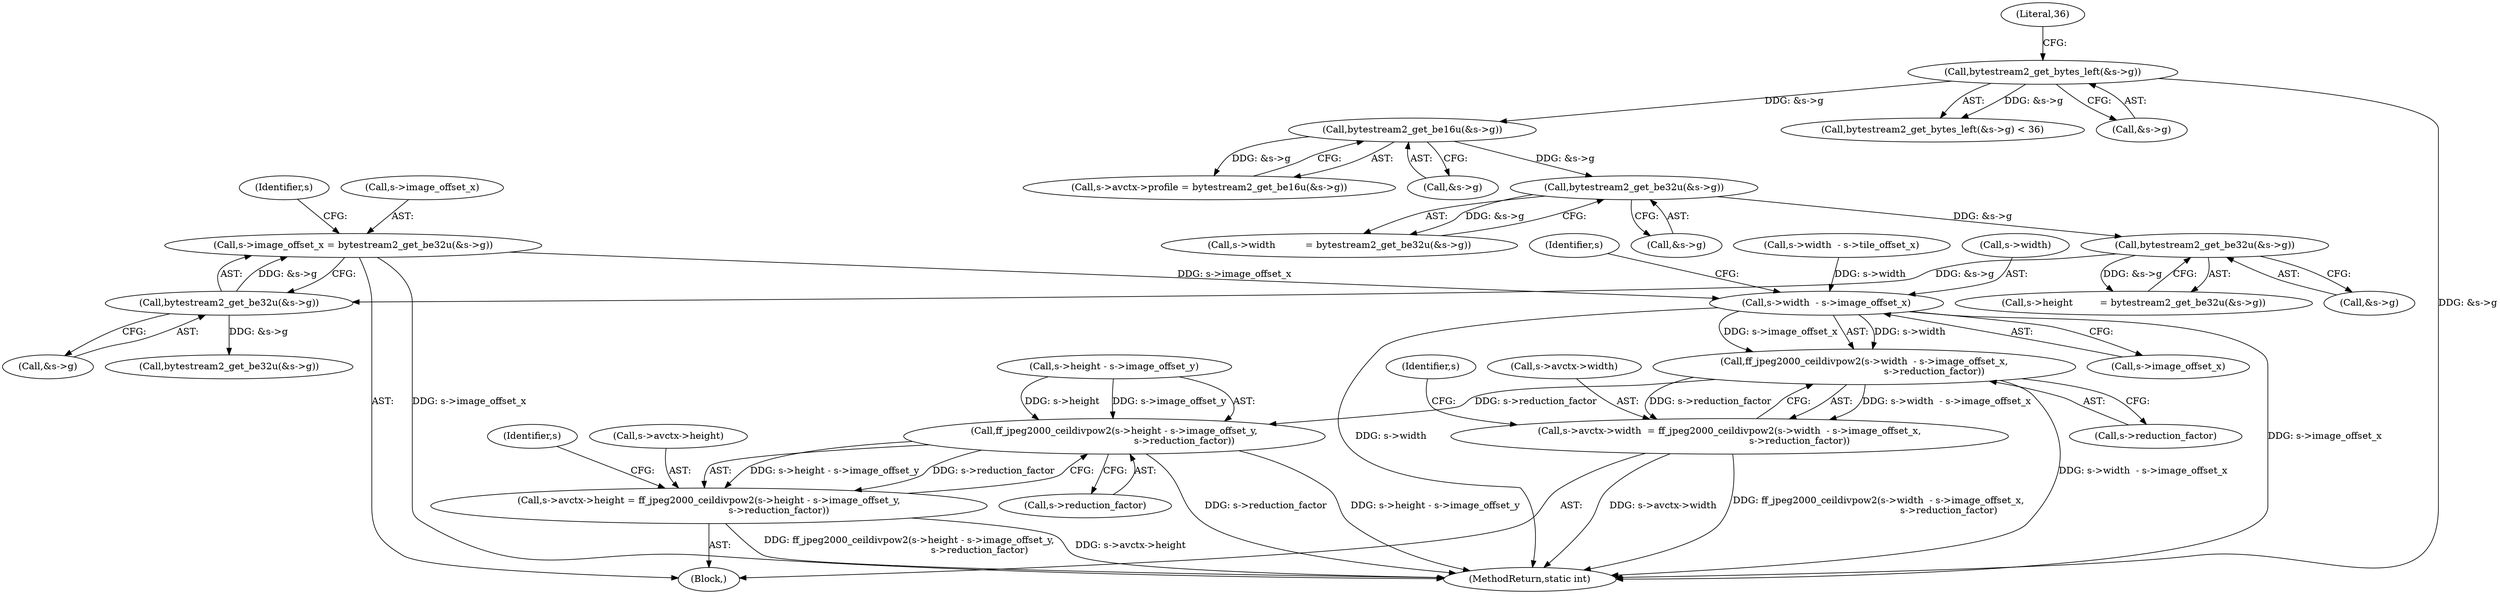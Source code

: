 digraph "0_FFmpeg_8bb11c3ca77b52e05a9ed1496a65f8a76e6e2d8f@pointer" {
"1000168" [label="(Call,s->image_offset_x = bytestream2_get_be32u(&s->g))"];
"1000172" [label="(Call,bytestream2_get_be32u(&s->g))"];
"1000163" [label="(Call,bytestream2_get_be32u(&s->g))"];
"1000154" [label="(Call,bytestream2_get_be32u(&s->g))"];
"1000145" [label="(Call,bytestream2_get_be16u(&s->g))"];
"1000131" [label="(Call,bytestream2_get_bytes_left(&s->g))"];
"1000614" [label="(Call,s->width  - s->image_offset_x)"];
"1000613" [label="(Call,ff_jpeg2000_ceildivpow2(s->width  - s->image_offset_x,\n                                               s->reduction_factor))"];
"1000607" [label="(Call,s->avctx->width  = ff_jpeg2000_ceildivpow2(s->width  - s->image_offset_x,\n                                               s->reduction_factor))"];
"1000630" [label="(Call,ff_jpeg2000_ceildivpow2(s->height - s->image_offset_y,\n                                               s->reduction_factor))"];
"1000624" [label="(Call,s->avctx->height = ff_jpeg2000_ceildivpow2(s->height - s->image_offset_y,\n                                               s->reduction_factor))"];
"1000139" [label="(Call,s->avctx->profile = bytestream2_get_be16u(&s->g))"];
"1000646" [label="(Identifier,s)"];
"1000622" [label="(Identifier,s)"];
"1000130" [label="(Call,bytestream2_get_bytes_left(&s->g) < 36)"];
"1000618" [label="(Call,s->image_offset_x)"];
"1000627" [label="(Identifier,s)"];
"1000155" [label="(Call,&s->g)"];
"1000164" [label="(Call,&s->g)"];
"1000136" [label="(Literal,36)"];
"1000169" [label="(Call,s->image_offset_x)"];
"1000631" [label="(Call,s->height - s->image_offset_y)"];
"1000146" [label="(Call,&s->g)"];
"1000621" [label="(Call,s->reduction_factor)"];
"1000608" [label="(Call,s->avctx->width)"];
"1000131" [label="(Call,bytestream2_get_bytes_left(&s->g))"];
"1000638" [label="(Call,s->reduction_factor)"];
"1000159" [label="(Call,s->height         = bytestream2_get_be32u(&s->g))"];
"1000630" [label="(Call,ff_jpeg2000_ceildivpow2(s->height - s->image_offset_y,\n                                               s->reduction_factor))"];
"1000168" [label="(Call,s->image_offset_x = bytestream2_get_be32u(&s->g))"];
"1000613" [label="(Call,ff_jpeg2000_ceildivpow2(s->width  - s->image_offset_x,\n                                               s->reduction_factor))"];
"1000163" [label="(Call,bytestream2_get_be32u(&s->g))"];
"1000470" [label="(Call,s->width  - s->tile_offset_x)"];
"1000154" [label="(Call,bytestream2_get_be32u(&s->g))"];
"1000179" [label="(Identifier,s)"];
"1000625" [label="(Call,s->avctx->height)"];
"1000614" [label="(Call,s->width  - s->image_offset_x)"];
"1000114" [label="(Block,)"];
"1000132" [label="(Call,&s->g)"];
"1000173" [label="(Call,&s->g)"];
"1000145" [label="(Call,bytestream2_get_be16u(&s->g))"];
"1000150" [label="(Call,s->width          = bytestream2_get_be32u(&s->g))"];
"1000607" [label="(Call,s->avctx->width  = ff_jpeg2000_ceildivpow2(s->width  - s->image_offset_x,\n                                               s->reduction_factor))"];
"1000172" [label="(Call,bytestream2_get_be32u(&s->g))"];
"1000615" [label="(Call,s->width)"];
"1000624" [label="(Call,s->avctx->height = ff_jpeg2000_ceildivpow2(s->height - s->image_offset_y,\n                                               s->reduction_factor))"];
"1000811" [label="(MethodReturn,static int)"];
"1000181" [label="(Call,bytestream2_get_be32u(&s->g))"];
"1000168" -> "1000114"  [label="AST: "];
"1000168" -> "1000172"  [label="CFG: "];
"1000169" -> "1000168"  [label="AST: "];
"1000172" -> "1000168"  [label="AST: "];
"1000179" -> "1000168"  [label="CFG: "];
"1000168" -> "1000811"  [label="DDG: s->image_offset_x"];
"1000172" -> "1000168"  [label="DDG: &s->g"];
"1000168" -> "1000614"  [label="DDG: s->image_offset_x"];
"1000172" -> "1000173"  [label="CFG: "];
"1000173" -> "1000172"  [label="AST: "];
"1000163" -> "1000172"  [label="DDG: &s->g"];
"1000172" -> "1000181"  [label="DDG: &s->g"];
"1000163" -> "1000159"  [label="AST: "];
"1000163" -> "1000164"  [label="CFG: "];
"1000164" -> "1000163"  [label="AST: "];
"1000159" -> "1000163"  [label="CFG: "];
"1000163" -> "1000159"  [label="DDG: &s->g"];
"1000154" -> "1000163"  [label="DDG: &s->g"];
"1000154" -> "1000150"  [label="AST: "];
"1000154" -> "1000155"  [label="CFG: "];
"1000155" -> "1000154"  [label="AST: "];
"1000150" -> "1000154"  [label="CFG: "];
"1000154" -> "1000150"  [label="DDG: &s->g"];
"1000145" -> "1000154"  [label="DDG: &s->g"];
"1000145" -> "1000139"  [label="AST: "];
"1000145" -> "1000146"  [label="CFG: "];
"1000146" -> "1000145"  [label="AST: "];
"1000139" -> "1000145"  [label="CFG: "];
"1000145" -> "1000139"  [label="DDG: &s->g"];
"1000131" -> "1000145"  [label="DDG: &s->g"];
"1000131" -> "1000130"  [label="AST: "];
"1000131" -> "1000132"  [label="CFG: "];
"1000132" -> "1000131"  [label="AST: "];
"1000136" -> "1000131"  [label="CFG: "];
"1000131" -> "1000811"  [label="DDG: &s->g"];
"1000131" -> "1000130"  [label="DDG: &s->g"];
"1000614" -> "1000613"  [label="AST: "];
"1000614" -> "1000618"  [label="CFG: "];
"1000615" -> "1000614"  [label="AST: "];
"1000618" -> "1000614"  [label="AST: "];
"1000622" -> "1000614"  [label="CFG: "];
"1000614" -> "1000811"  [label="DDG: s->image_offset_x"];
"1000614" -> "1000811"  [label="DDG: s->width"];
"1000614" -> "1000613"  [label="DDG: s->width"];
"1000614" -> "1000613"  [label="DDG: s->image_offset_x"];
"1000470" -> "1000614"  [label="DDG: s->width"];
"1000613" -> "1000607"  [label="AST: "];
"1000613" -> "1000621"  [label="CFG: "];
"1000621" -> "1000613"  [label="AST: "];
"1000607" -> "1000613"  [label="CFG: "];
"1000613" -> "1000811"  [label="DDG: s->width  - s->image_offset_x"];
"1000613" -> "1000607"  [label="DDG: s->width  - s->image_offset_x"];
"1000613" -> "1000607"  [label="DDG: s->reduction_factor"];
"1000613" -> "1000630"  [label="DDG: s->reduction_factor"];
"1000607" -> "1000114"  [label="AST: "];
"1000608" -> "1000607"  [label="AST: "];
"1000627" -> "1000607"  [label="CFG: "];
"1000607" -> "1000811"  [label="DDG: ff_jpeg2000_ceildivpow2(s->width  - s->image_offset_x,\n                                               s->reduction_factor)"];
"1000607" -> "1000811"  [label="DDG: s->avctx->width"];
"1000630" -> "1000624"  [label="AST: "];
"1000630" -> "1000638"  [label="CFG: "];
"1000631" -> "1000630"  [label="AST: "];
"1000638" -> "1000630"  [label="AST: "];
"1000624" -> "1000630"  [label="CFG: "];
"1000630" -> "1000811"  [label="DDG: s->reduction_factor"];
"1000630" -> "1000811"  [label="DDG: s->height - s->image_offset_y"];
"1000630" -> "1000624"  [label="DDG: s->height - s->image_offset_y"];
"1000630" -> "1000624"  [label="DDG: s->reduction_factor"];
"1000631" -> "1000630"  [label="DDG: s->height"];
"1000631" -> "1000630"  [label="DDG: s->image_offset_y"];
"1000624" -> "1000114"  [label="AST: "];
"1000625" -> "1000624"  [label="AST: "];
"1000646" -> "1000624"  [label="CFG: "];
"1000624" -> "1000811"  [label="DDG: ff_jpeg2000_ceildivpow2(s->height - s->image_offset_y,\n                                               s->reduction_factor)"];
"1000624" -> "1000811"  [label="DDG: s->avctx->height"];
}
